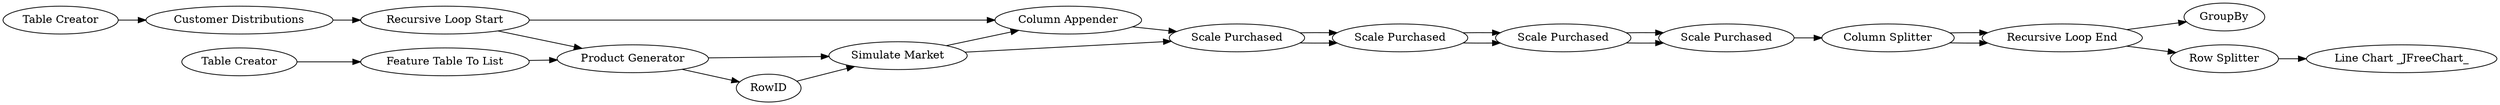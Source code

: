 digraph {
	1 [label="Table Creator"]
	2 [label="Customer Distributions"]
	3 [label="Simulate Market"]
	4 [label="Recursive Loop Start"]
	6 [label="Scale Purchased"]
	7 [label="Recursive Loop End"]
	8 [label=RowID]
	10 [label="Scale Purchased"]
	11 [label="Table Creator"]
	12 [label="Feature Table To List"]
	13 [label="Product Generator"]
	15 [label="Scale Purchased"]
	19 [label="Column Splitter"]
	21 [label="Scale Purchased"]
	22 [label=GroupBy]
	23 [label="Row Splitter"]
	24 [label="Line Chart _JFreeChart_"]
	25 [label="Column Appender"]
	1 -> 2
	2 -> 4
	3 -> 6
	3 -> 25
	4 -> 13
	4 -> 25
	6 -> 10
	6 -> 10
	7 -> 23
	7 -> 22
	8 -> 3
	10 -> 21
	10 -> 21
	11 -> 12
	12 -> 13
	13 -> 8
	13 -> 3
	15 -> 19
	19 -> 7
	19 -> 7
	21 -> 15
	21 -> 15
	23 -> 24
	25 -> 6
	rankdir=LR
}
